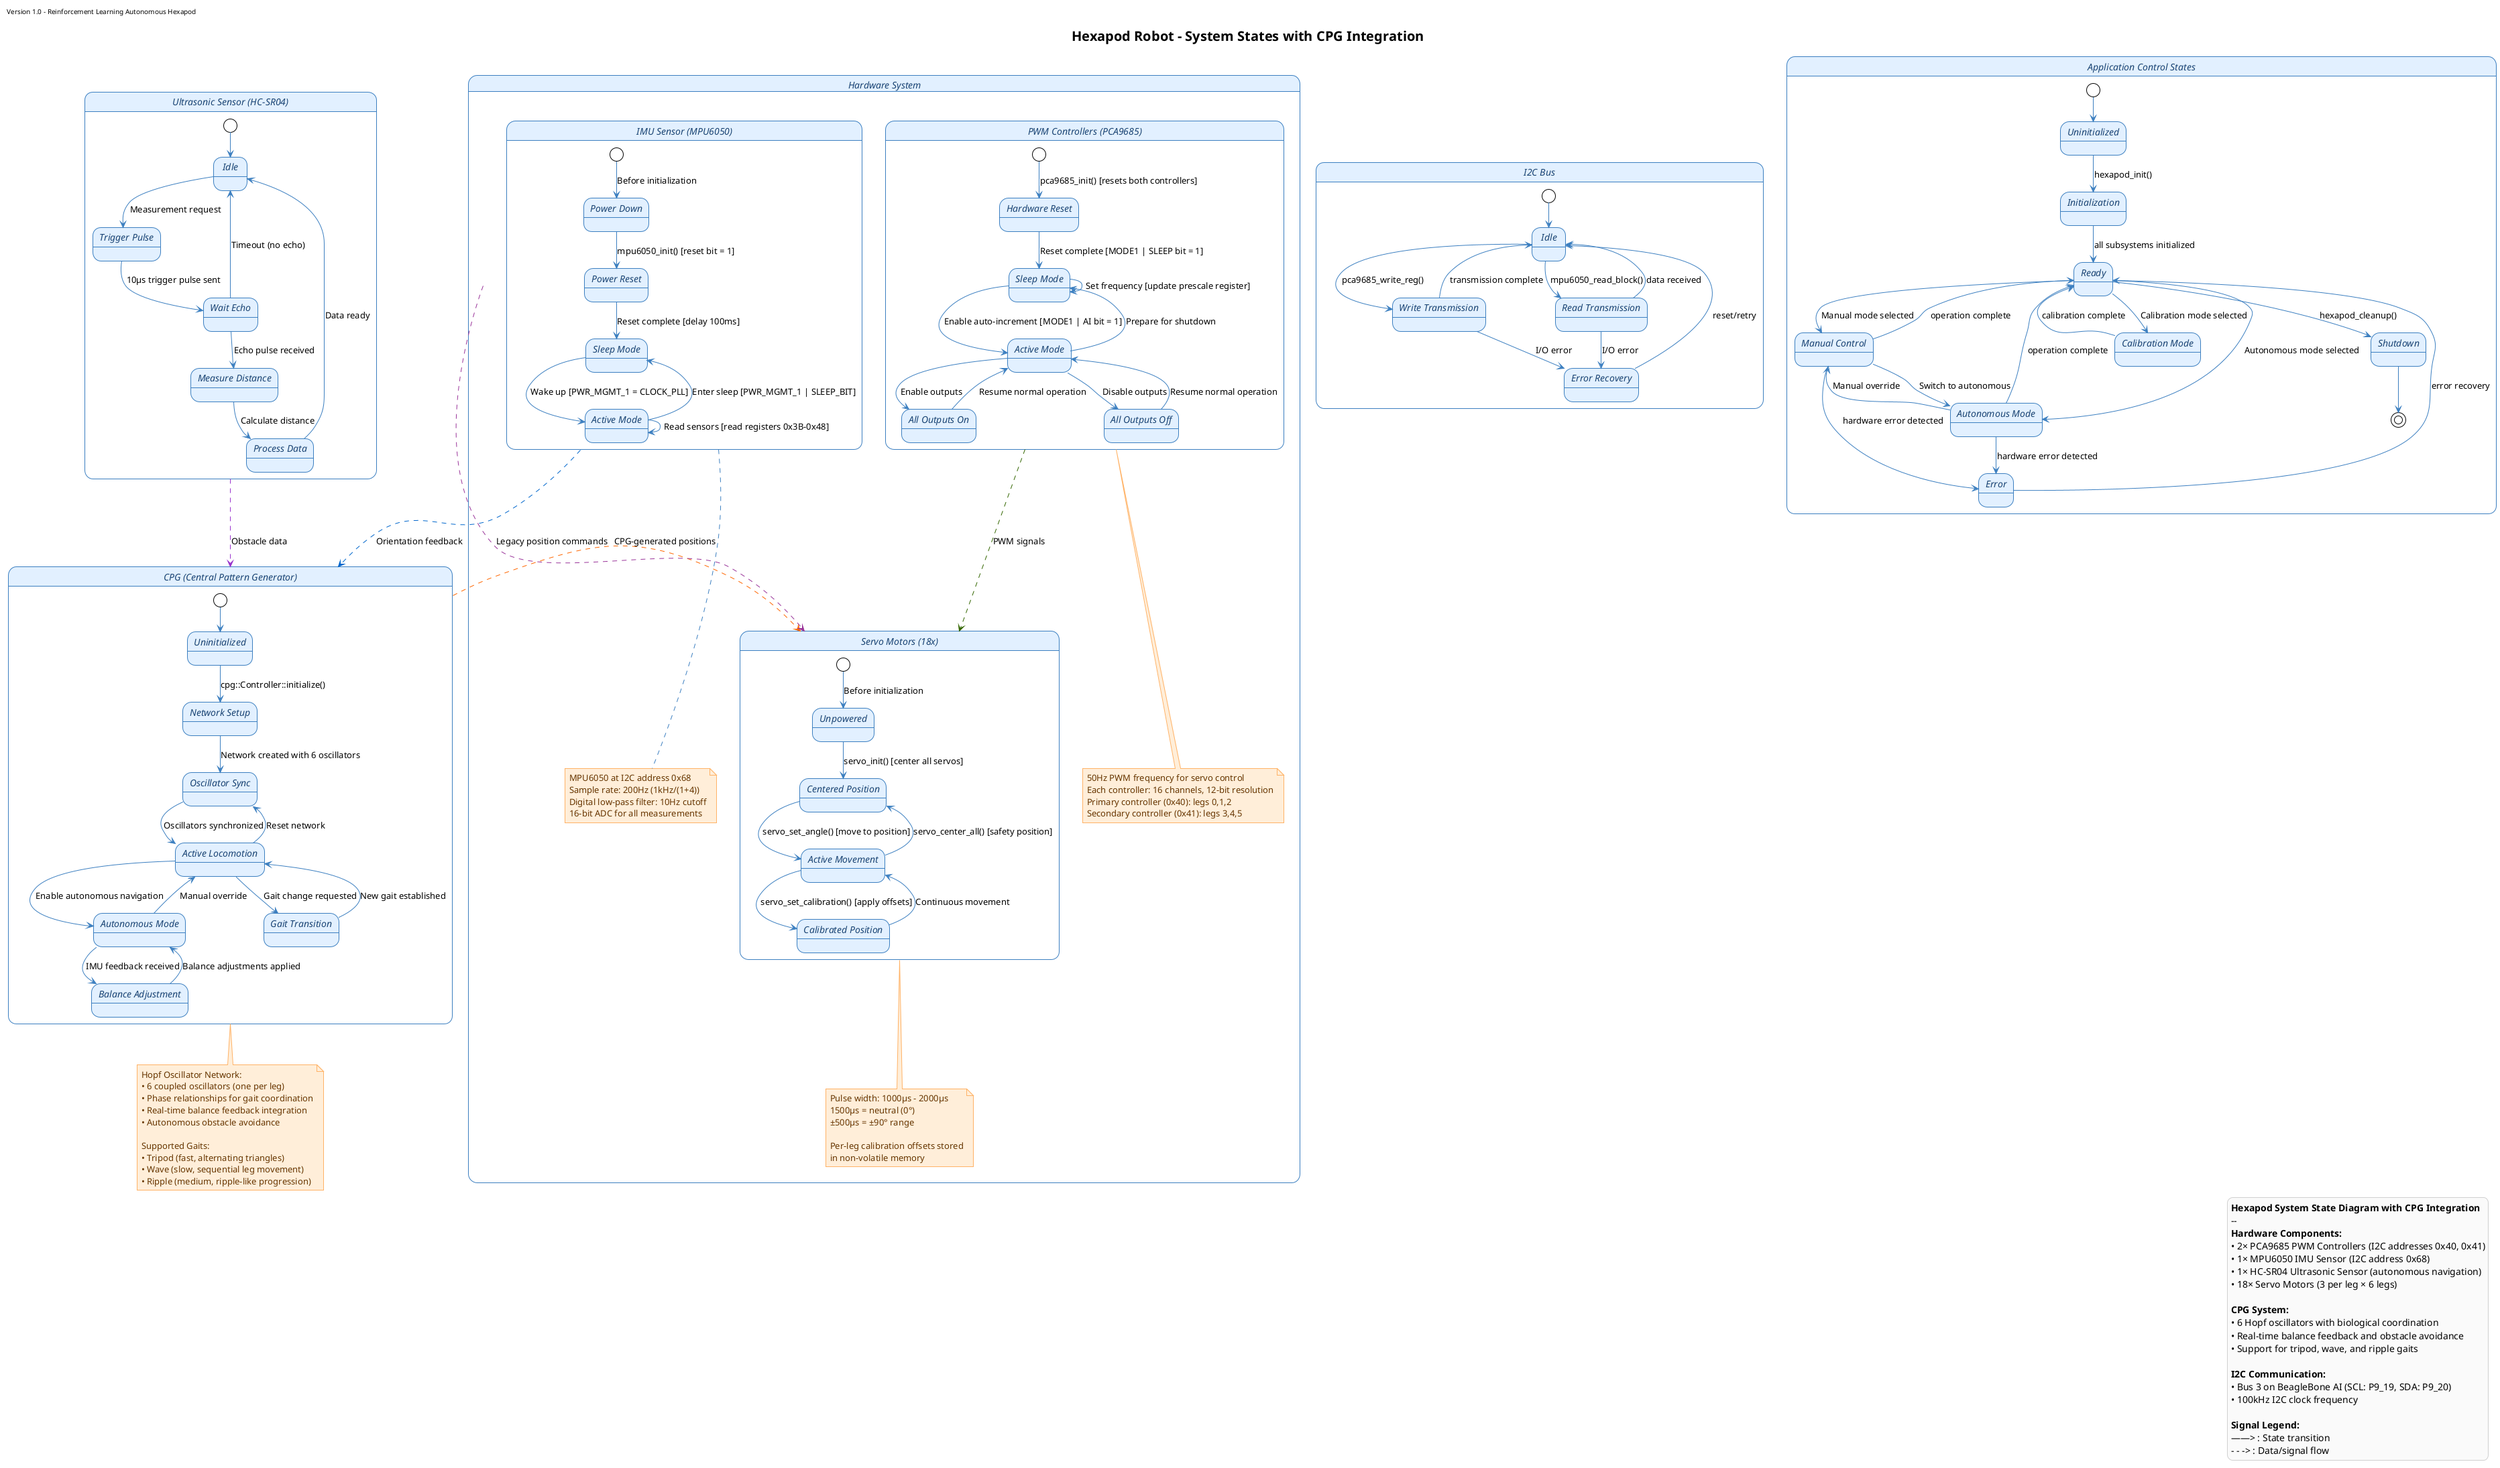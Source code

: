 /'
 * Hexapod Project - A Reinforcement Learning-based Autonomous Hexapod
 * Copyright (C) 2025  Nguyen Trong Phuc
 *
 * This program is free software; you can redistribute it and/or modify
 * it under the terms of the GNU General Public License as published by
 * the Free Software Foundation; either version 2 of the License, or
 * (at your option) any later version.
 *
 * This program is distributed in the hope that it will be useful,
 * but WITHOUT ANY WARRANTY; without even the implied warranty of
 * MERCHANTABILITY or FITNESS FOR A PARTICULAR PURPOSE.  See the
 * GNU General Public License for more details.
 *
 * You should have received a copy of the GNU General Public License
 * along with this program; if not, write to the Free Software Foundation,
 * Inc., 51 Franklin Street, Fifth Floor, Boston, MA 02110-1301 USA.
 '/

@startuml state
!theme plain

title <font size=20><b>Hexapod Robot - System States with CPG Integration</b></font>
left header Version 1.0 - Reinforcement Learning Autonomous Hexapod
right header BeagleBone AI Platform

skinparam {
    stateBackgroundColor #E2F0FF
    stateBorderColor #3C7FC0
    stateArrowColor #3C7FC0
    stateFontStyle bold
    
    stateAttributeFontColor #1A4473
    stateAttributeFontStyle italic
    
    legendBackgroundColor #FAFAFA
    legendBorderColor #D0D0D0
    
    stateStartColor #28A745
    stateEndColor #DC3545
    
    noteBorderColor #FFB266
    noteBackgroundColor #FFEED9
    noteFontColor #663500
}

' Overall hardware system state
state "Hardware System" as SystemState {

    ' PWM Controller states
    state "PWM Controllers (PCA9685)" as PWMState {
        state "Hardware Reset" as PWM_RESET
        state "Sleep Mode" as PWM_SLEEP
        state "Active Mode" as PWM_ACTIVE
        state "All Outputs On" as PWM_ALL_ON
        state "All Outputs Off" as PWM_ALL_OFF
        
        ' Transitions
        [*] --> PWM_RESET : pca9685_init() [resets both controllers]
        PWM_RESET --> PWM_SLEEP : Reset complete [MODE1 | SLEEP bit = 1]
        PWM_SLEEP --> PWM_SLEEP : Set frequency [update prescale register]
        PWM_SLEEP --> PWM_ACTIVE : Enable auto-increment [MODE1 | AI bit = 1]
        PWM_ACTIVE --> PWM_ALL_OFF : Disable outputs
        PWM_ACTIVE --> PWM_ALL_ON : Enable outputs
        PWM_ALL_OFF --> PWM_ACTIVE : Resume normal operation
        PWM_ALL_ON --> PWM_ACTIVE : Resume normal operation
        PWM_ACTIVE --> PWM_SLEEP : Prepare for shutdown
    }
    
    ' IMU Sensor states
    state "IMU Sensor (MPU6050)" as IMUState {
        state "Power Down" as IMU_OFF
        state "Power Reset" as IMU_RESET
        state "Sleep Mode" as IMU_SLEEP
        state "Active Mode" as IMU_ACTIVE
        
        ' Transitions
        [*] --> IMU_OFF : Before initialization
        IMU_OFF --> IMU_RESET : mpu6050_init() [reset bit = 1]
        IMU_RESET --> IMU_SLEEP : Reset complete [delay 100ms]
        IMU_SLEEP --> IMU_ACTIVE : Wake up [PWR_MGMT_1 = CLOCK_PLL]
        IMU_ACTIVE --> IMU_SLEEP : Enter sleep [PWR_MGMT_1 | SLEEP_BIT]
        IMU_ACTIVE --> IMU_ACTIVE : Read sensors [read registers 0x3B-0x48]
    }
    
    ' Servo Motors states
    state "Servo Motors (18x)" as ServoState {
        state "Unpowered" as SERVO_OFF
        state "Centered Position" as SERVO_CENTER
        state "Active Movement" as SERVO_ACTIVE
        state "Calibrated Position" as SERVO_CALIBRATED
        
        ' Transitions
        [*] --> SERVO_OFF : Before initialization
        SERVO_OFF --> SERVO_CENTER : servo_init() [center all servos]
        SERVO_CENTER --> SERVO_ACTIVE : servo_set_angle() [move to position]
        SERVO_ACTIVE --> SERVO_CALIBRATED : servo_set_calibration() [apply offsets]
        SERVO_CALIBRATED --> SERVO_ACTIVE : Continuous movement
        SERVO_ACTIVE --> SERVO_CENTER : servo_center_all() [safety position]
    }
    
    ' Detailed notes for hardware states
    note bottom of PWMState
      50Hz PWM frequency for servo control
      Each controller: 16 channels, 12-bit resolution
      Primary controller (0x40): legs 0,1,2
      Secondary controller (0x41): legs 3,4,5
    end note
    
    note bottom of IMUState
      MPU6050 at I2C address 0x68
      Sample rate: 200Hz (1kHz/(1+4))
      Digital low-pass filter: 10Hz cutoff
      16-bit ADC for all measurements
    end note
    
    note bottom of ServoState
      Pulse width: 1000μs - 2000μs
      1500μs = neutral (0°)
      ±500μs = ±90° range
      
      Per-leg calibration offsets stored
      in non-volatile memory
    end note
}

' CPG System States
state "CPG (Central Pattern Generator)" as CPGState {
    state "Uninitialized" as CPG_UNINIT
    state "Network Setup" as CPG_SETUP
    state "Oscillator Sync" as CPG_SYNC
    state "Active Locomotion" as CPG_ACTIVE
    state "Autonomous Mode" as CPG_AUTONOMOUS
    state "Gait Transition" as CPG_TRANSITION
    state "Balance Adjustment" as CPG_BALANCE
    
    ' CPG Transitions
    [*] --> CPG_UNINIT
    CPG_UNINIT --> CPG_SETUP : cpg::Controller::initialize()
    CPG_SETUP --> CPG_SYNC : Network created with 6 oscillators
    CPG_SYNC --> CPG_ACTIVE : Oscillators synchronized
    CPG_ACTIVE --> CPG_AUTONOMOUS : Enable autonomous navigation
    CPG_AUTONOMOUS --> CPG_BALANCE : IMU feedback received
    CPG_BALANCE --> CPG_AUTONOMOUS : Balance adjustments applied
    CPG_ACTIVE --> CPG_TRANSITION : Gait change requested
    CPG_TRANSITION --> CPG_ACTIVE : New gait established
    CPG_AUTONOMOUS --> CPG_ACTIVE : Manual override
    CPG_ACTIVE --> CPG_SYNC : Reset network
}

note bottom of CPGState
  Hopf Oscillator Network:
  • 6 coupled oscillators (one per leg)
  • Phase relationships for gait coordination
  • Real-time balance feedback integration
  • Autonomous obstacle avoidance
  
  Supported Gaits:
  • Tripod (fast, alternating triangles)
  • Wave (slow, sequential leg movement)
  • Ripple (medium, ripple-like progression)
end note

' Ultrasonic Sensor States
state "Ultrasonic Sensor (HC-SR04)" as UltrasonicState {
    state "Idle" as US_IDLE
    state "Trigger Pulse" as US_TRIGGER
    state "Wait Echo" as US_WAIT
    state "Measure Distance" as US_MEASURE
    state "Process Data" as US_PROCESS
    
    ' Ultrasonic transitions
    [*] --> US_IDLE
    US_IDLE --> US_TRIGGER : Measurement request
    US_TRIGGER --> US_WAIT : 10μs trigger pulse sent
    US_WAIT --> US_MEASURE : Echo pulse received
    US_MEASURE --> US_PROCESS : Calculate distance
    US_PROCESS --> US_IDLE : Data ready
    US_WAIT --> US_IDLE : Timeout (no echo)
}

' I2C Bus states
state "I2C Bus" as I2CBus {
    state "Idle" as I2C_IDLE
    state "Write Transmission" as I2C_WRITE
    state "Read Transmission" as I2C_READ
    state "Error Recovery" as I2C_ERROR
    
    ' Transitions
    [*] --> I2C_IDLE
    I2C_IDLE --> I2C_WRITE : pca9685_write_reg()
    I2C_IDLE --> I2C_READ : mpu6050_read_block()
    I2C_WRITE --> I2C_IDLE : transmission complete
    I2C_READ --> I2C_IDLE : data received
    I2C_WRITE --> I2C_ERROR : I/O error
    I2C_READ --> I2C_ERROR : I/O error
    I2C_ERROR --> I2C_IDLE : reset/retry
}

' Global transitions between major components
PWMState -[#336600,dashed]-> ServoState : PWM signals
IMUState -[#0066CC,dashed]-> CPGState : Orientation feedback
CPGState -[#FF6600,dashed]-> ServoState : CPG-generated positions
UltrasonicState -[#9933CC,dashed]-> CPGState : Obstacle data
SystemState -[#993399,dashed]-> ServoState : Legacy position commands

' Main system states
state "Application Control States" as MainSystemState {
    state "Uninitialized" as SYS_UNINIT
    state "Initialization" as SYS_INIT
    state "Ready" as SYS_READY
    state "Manual Control" as SYS_MANUAL
    state "Autonomous Mode" as SYS_AUTONOMOUS
    state "Calibration Mode" as SYS_CALIBRATION
    state "Error" as SYS_ERROR
    state "Shutdown" as SYS_SHUTDOWN
    
    ' Main system transitions
    [*] --> SYS_UNINIT
    SYS_UNINIT --> SYS_INIT : hexapod_init()
    SYS_INIT --> SYS_READY : all subsystems initialized
    SYS_READY --> SYS_MANUAL : Manual mode selected
    SYS_READY --> SYS_AUTONOMOUS : Autonomous mode selected
    SYS_READY --> SYS_CALIBRATION : Calibration mode selected
    SYS_MANUAL --> SYS_AUTONOMOUS : Switch to autonomous
    SYS_AUTONOMOUS --> SYS_MANUAL : Manual override
    SYS_MANUAL --> SYS_ERROR : hardware error detected
    SYS_AUTONOMOUS --> SYS_ERROR : hardware error detected
    SYS_ERROR --> SYS_READY : error recovery
    SYS_MANUAL --> SYS_READY : operation complete
    SYS_AUTONOMOUS --> SYS_READY : operation complete
    SYS_CALIBRATION --> SYS_READY : calibration complete
    SYS_READY --> SYS_SHUTDOWN : hexapod_cleanup()
    SYS_SHUTDOWN --> [*]
}

' Comprehensive legend with hardware info
legend right
  <b>Hexapod System State Diagram with CPG Integration</b>
  --
  <b>Hardware Components:</b>
  • 2× PCA9685 PWM Controllers (I2C addresses 0x40, 0x41)
  • 1× MPU6050 IMU Sensor (I2C address 0x68)
  • 1× HC-SR04 Ultrasonic Sensor (autonomous navigation)
  • 18× Servo Motors (3 per leg × 6 legs)
  
  <b>CPG System:</b>
  • 6 Hopf oscillators with biological coordination
  • Real-time balance feedback and obstacle avoidance
  • Support for tripod, wave, and ripple gaits
  
  <b>I2C Communication:</b>
  • Bus 3 on BeagleBone AI (SCL: P9_19, SDA: P9_20)
  • 100kHz I2C clock frequency
  
  <b>Signal Legend:</b>
  ——> : State transition
  - - -> : Data/signal flow
endlegend

@enduml